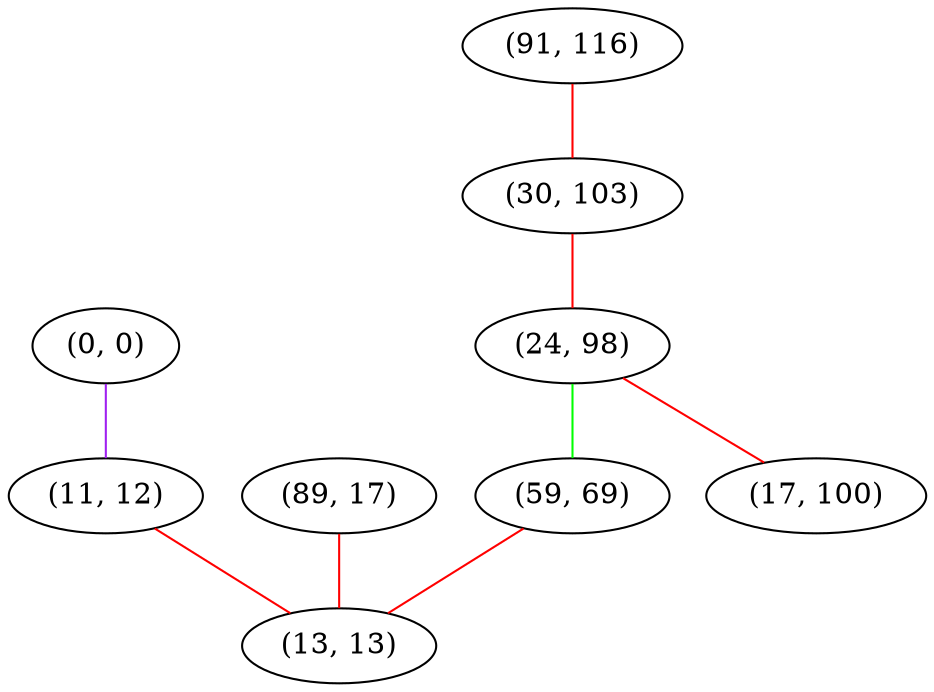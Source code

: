 graph "" {
"(0, 0)";
"(91, 116)";
"(89, 17)";
"(30, 103)";
"(24, 98)";
"(59, 69)";
"(11, 12)";
"(17, 100)";
"(13, 13)";
"(0, 0)" -- "(11, 12)"  [color=purple, key=0, weight=4];
"(91, 116)" -- "(30, 103)"  [color=red, key=0, weight=1];
"(89, 17)" -- "(13, 13)"  [color=red, key=0, weight=1];
"(30, 103)" -- "(24, 98)"  [color=red, key=0, weight=1];
"(24, 98)" -- "(17, 100)"  [color=red, key=0, weight=1];
"(24, 98)" -- "(59, 69)"  [color=green, key=0, weight=2];
"(59, 69)" -- "(13, 13)"  [color=red, key=0, weight=1];
"(11, 12)" -- "(13, 13)"  [color=red, key=0, weight=1];
}
